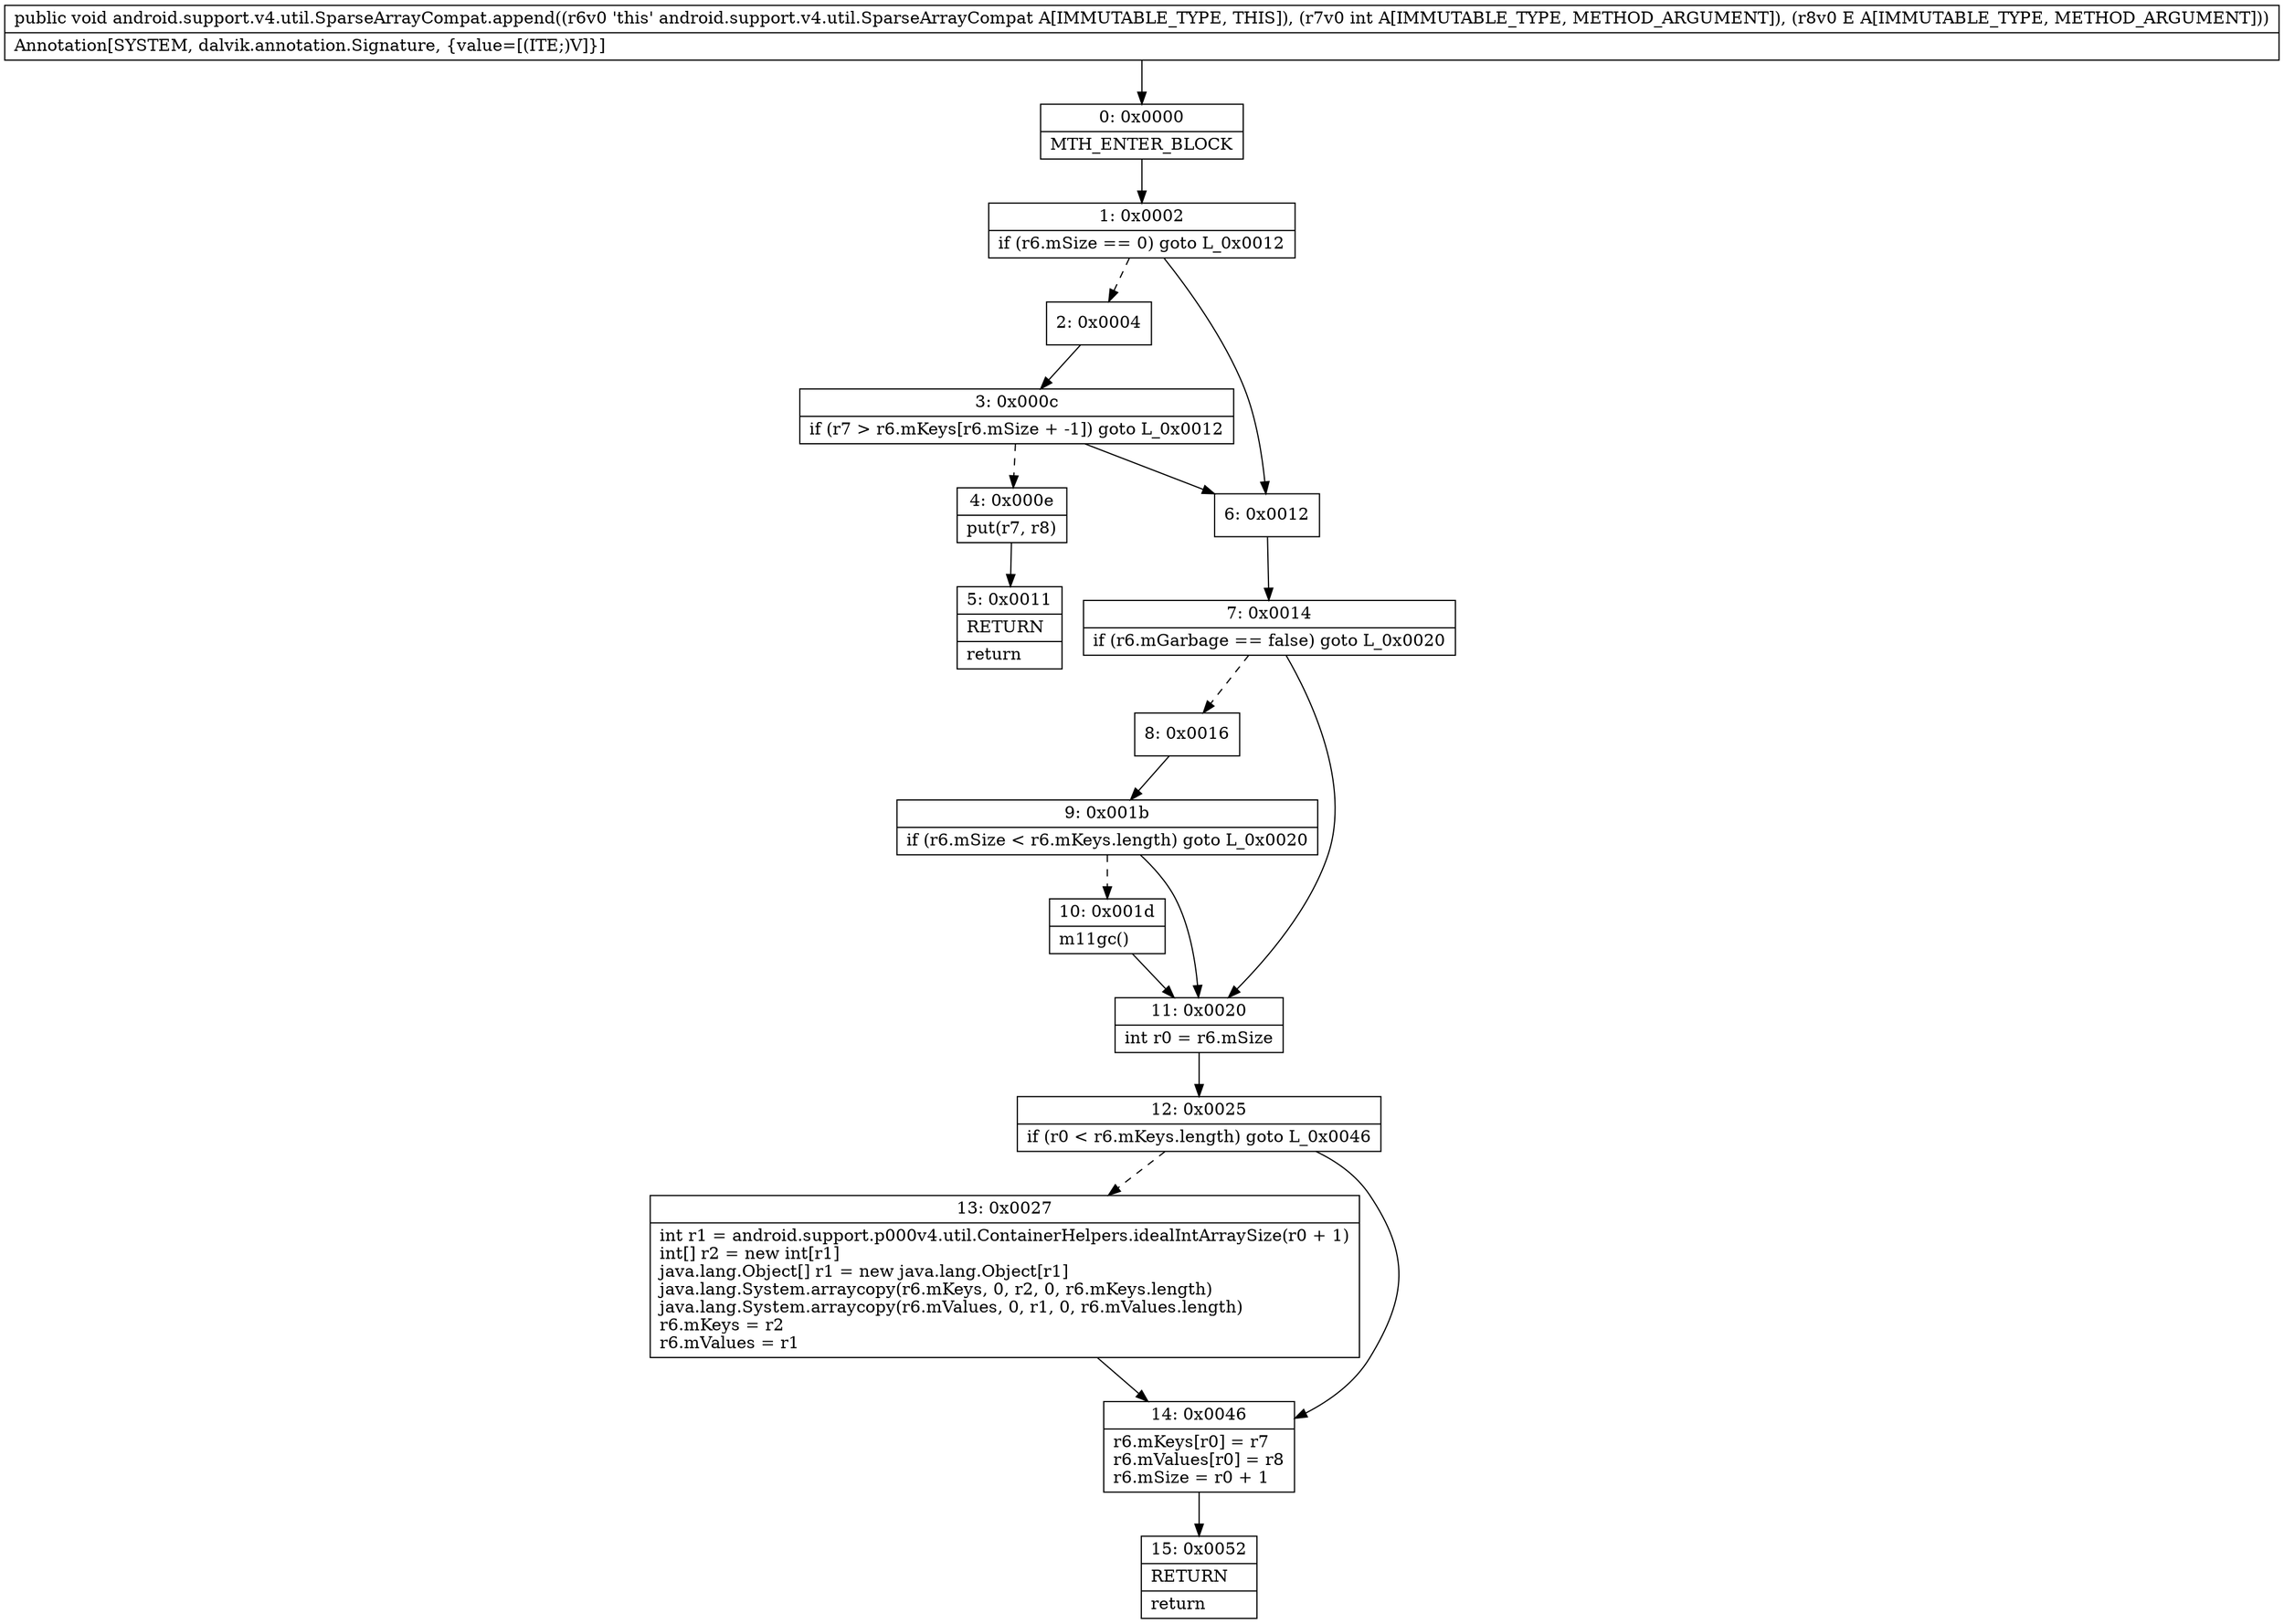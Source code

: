 digraph "CFG forandroid.support.v4.util.SparseArrayCompat.append(ILjava\/lang\/Object;)V" {
Node_0 [shape=record,label="{0\:\ 0x0000|MTH_ENTER_BLOCK\l}"];
Node_1 [shape=record,label="{1\:\ 0x0002|if (r6.mSize == 0) goto L_0x0012\l}"];
Node_2 [shape=record,label="{2\:\ 0x0004}"];
Node_3 [shape=record,label="{3\:\ 0x000c|if (r7 \> r6.mKeys[r6.mSize + \-1]) goto L_0x0012\l}"];
Node_4 [shape=record,label="{4\:\ 0x000e|put(r7, r8)\l}"];
Node_5 [shape=record,label="{5\:\ 0x0011|RETURN\l|return\l}"];
Node_6 [shape=record,label="{6\:\ 0x0012}"];
Node_7 [shape=record,label="{7\:\ 0x0014|if (r6.mGarbage == false) goto L_0x0020\l}"];
Node_8 [shape=record,label="{8\:\ 0x0016}"];
Node_9 [shape=record,label="{9\:\ 0x001b|if (r6.mSize \< r6.mKeys.length) goto L_0x0020\l}"];
Node_10 [shape=record,label="{10\:\ 0x001d|m11gc()\l}"];
Node_11 [shape=record,label="{11\:\ 0x0020|int r0 = r6.mSize\l}"];
Node_12 [shape=record,label="{12\:\ 0x0025|if (r0 \< r6.mKeys.length) goto L_0x0046\l}"];
Node_13 [shape=record,label="{13\:\ 0x0027|int r1 = android.support.p000v4.util.ContainerHelpers.idealIntArraySize(r0 + 1)\lint[] r2 = new int[r1]\ljava.lang.Object[] r1 = new java.lang.Object[r1]\ljava.lang.System.arraycopy(r6.mKeys, 0, r2, 0, r6.mKeys.length)\ljava.lang.System.arraycopy(r6.mValues, 0, r1, 0, r6.mValues.length)\lr6.mKeys = r2\lr6.mValues = r1\l}"];
Node_14 [shape=record,label="{14\:\ 0x0046|r6.mKeys[r0] = r7\lr6.mValues[r0] = r8\lr6.mSize = r0 + 1\l}"];
Node_15 [shape=record,label="{15\:\ 0x0052|RETURN\l|return\l}"];
MethodNode[shape=record,label="{public void android.support.v4.util.SparseArrayCompat.append((r6v0 'this' android.support.v4.util.SparseArrayCompat A[IMMUTABLE_TYPE, THIS]), (r7v0 int A[IMMUTABLE_TYPE, METHOD_ARGUMENT]), (r8v0 E A[IMMUTABLE_TYPE, METHOD_ARGUMENT]))  | Annotation[SYSTEM, dalvik.annotation.Signature, \{value=[(ITE;)V]\}]\l}"];
MethodNode -> Node_0;
Node_0 -> Node_1;
Node_1 -> Node_2[style=dashed];
Node_1 -> Node_6;
Node_2 -> Node_3;
Node_3 -> Node_4[style=dashed];
Node_3 -> Node_6;
Node_4 -> Node_5;
Node_6 -> Node_7;
Node_7 -> Node_8[style=dashed];
Node_7 -> Node_11;
Node_8 -> Node_9;
Node_9 -> Node_10[style=dashed];
Node_9 -> Node_11;
Node_10 -> Node_11;
Node_11 -> Node_12;
Node_12 -> Node_13[style=dashed];
Node_12 -> Node_14;
Node_13 -> Node_14;
Node_14 -> Node_15;
}

